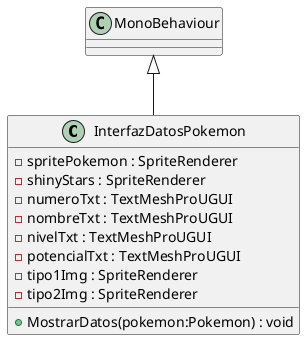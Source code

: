 @startuml
class InterfazDatosPokemon {
    - spritePokemon : SpriteRenderer
    - shinyStars : SpriteRenderer
    - numeroTxt : TextMeshProUGUI
    - nombreTxt : TextMeshProUGUI
    - nivelTxt : TextMeshProUGUI
    - potencialTxt : TextMeshProUGUI
    - tipo1Img : SpriteRenderer
    - tipo2Img : SpriteRenderer
    + MostrarDatos(pokemon:Pokemon) : void
}
MonoBehaviour <|-- InterfazDatosPokemon
@enduml
